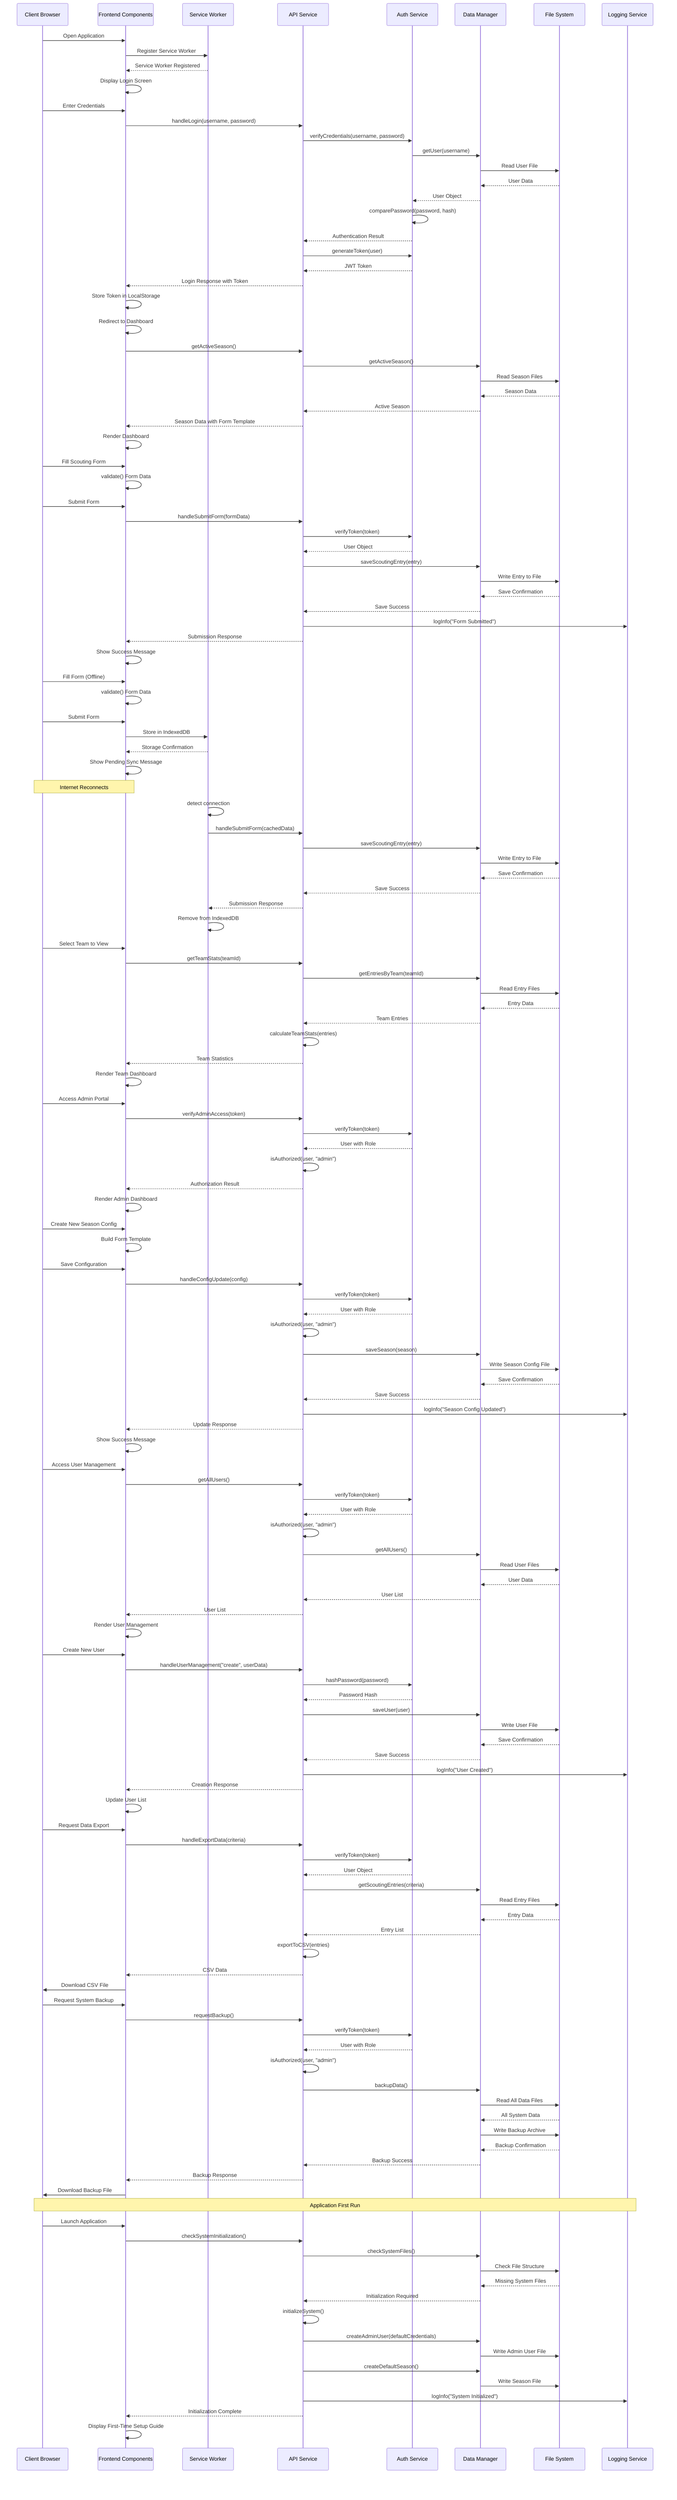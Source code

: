 sequenceDiagram
    participant Client as Client Browser
    participant FE as Frontend Components
    participant SW as Service Worker
    participant API as API Service
    participant Auth as Auth Service
    participant DataMgr as Data Manager
    participant FS as File System
    participant Logger as Logging Service
    
    %% User Authentication Flow
    Client->>FE: Open Application
    FE->>SW: Register Service Worker
    SW-->>FE: Service Worker Registered
    FE->>FE: Display Login Screen
    Client->>FE: Enter Credentials
    FE->>API: handleLogin(username, password)
    API->>Auth: verifyCredentials(username, password)
    Auth->>DataMgr: getUser(username)
    DataMgr->>FS: Read User File
    FS-->>DataMgr: User Data
    DataMgr-->>Auth: User Object
    Auth->>Auth: comparePassword(password, hash)
    Auth-->>API: Authentication Result
    API->>Auth: generateToken(user)
    Auth-->>API: JWT Token
    API-->>FE: Login Response with Token
    FE->>FE: Store Token in LocalStorage
    FE->>FE: Redirect to Dashboard
    
    %% Load Active Season and Form
    FE->>API: getActiveSeason()
    API->>DataMgr: getActiveSeason()
    DataMgr->>FS: Read Season Files
    FS-->>DataMgr: Season Data
    DataMgr-->>API: Active Season
    API-->>FE: Season Data with Form Template
    FE->>FE: Render Dashboard
    
    %% Match Scouting Form Submission
    Client->>FE: Fill Scouting Form
    FE->>FE: validate() Form Data
    Client->>FE: Submit Form
    FE->>API: handleSubmitForm(formData)
    API->>Auth: verifyToken(token)
    Auth-->>API: User Object
    API->>DataMgr: saveScoutingEntry(entry)
    DataMgr->>FS: Write Entry to File
    FS-->>DataMgr: Save Confirmation
    DataMgr-->>API: Save Success
    API->>Logger: logInfo("Form Submitted")
    API-->>FE: Submission Response
    FE->>FE: Show Success Message
    
    %% Offline Submission
    Client->>FE: Fill Form (Offline)
    FE->>FE: validate() Form Data
    Client->>FE: Submit Form
    FE->>SW: Store in IndexedDB
    SW-->>FE: Storage Confirmation
    FE->>FE: Show Pending Sync Message
    Note over Client,FE: Internet Reconnects
    SW->>SW: detect connection
    SW->>API: handleSubmitForm(cachedData)
    API->>DataMgr: saveScoutingEntry(entry)
    DataMgr->>FS: Write Entry to File
    FS-->>DataMgr: Save Confirmation
    DataMgr-->>API: Save Success
    API-->>SW: Submission Response
    SW->>SW: Remove from IndexedDB
    
    %% View Team Performance
    Client->>FE: Select Team to View
    FE->>API: getTeamStats(teamId)
    API->>DataMgr: getEntriesByTeam(teamId)
    DataMgr->>FS: Read Entry Files
    FS-->>DataMgr: Entry Data
    DataMgr-->>API: Team Entries
    API->>API: calculateTeamStats(entries)
    API-->>FE: Team Statistics
    FE->>FE: Render Team Dashboard
    
    %% Admin: Season Configuration
    Client->>FE: Access Admin Portal
    FE->>API: verifyAdminAccess(token)
    API->>Auth: verifyToken(token)
    Auth-->>API: User with Role
    API->>API: isAuthorized(user, "admin")
    API-->>FE: Authorization Result
    FE->>FE: Render Admin Dashboard
    Client->>FE: Create New Season Config
    FE->>FE: Build Form Template
    Client->>FE: Save Configuration
    FE->>API: handleConfigUpdate(config)
    API->>Auth: verifyToken(token)
    Auth-->>API: User with Role
    API->>API: isAuthorized(user, "admin")
    API->>DataMgr: saveSeason(season)
    DataMgr->>FS: Write Season Config File
    FS-->>DataMgr: Save Confirmation
    DataMgr-->>API: Save Success
    API->>Logger: logInfo("Season Config Updated")
    API-->>FE: Update Response
    FE->>FE: Show Success Message
    
    %% Admin: User Management
    Client->>FE: Access User Management
    FE->>API: getAllUsers()
    API->>Auth: verifyToken(token)
    Auth-->>API: User with Role
    API->>API: isAuthorized(user, "admin")
    API->>DataMgr: getAllUsers()
    DataMgr->>FS: Read User Files
    FS-->>DataMgr: User Data
    DataMgr-->>API: User List
    API-->>FE: User List
    FE->>FE: Render User Management
    Client->>FE: Create New User
    FE->>API: handleUserManagement("create", userData)
    API->>Auth: hashPassword(password)
    Auth-->>API: Password Hash
    API->>DataMgr: saveUser(user)
    DataMgr->>FS: Write User File
    FS-->>DataMgr: Save Confirmation
    DataMgr-->>API: Save Success
    API->>Logger: logInfo("User Created")
    API-->>FE: Creation Response
    FE->>FE: Update User List
    
    %% Data Export
    Client->>FE: Request Data Export
    FE->>API: handleExportData(criteria)
    API->>Auth: verifyToken(token)
    Auth-->>API: User Object
    API->>DataMgr: getScoutingEntries(criteria)
    DataMgr->>FS: Read Entry Files
    FS-->>DataMgr: Entry Data
    DataMgr-->>API: Entry List
    API->>API: exportToCSV(entries)
    API-->>FE: CSV Data
    FE->>Client: Download CSV File
    
    %% Data Backup
    Client->>FE: Request System Backup
    FE->>API: requestBackup()
    API->>Auth: verifyToken(token)
    Auth-->>API: User with Role
    API->>API: isAuthorized(user, "admin")
    API->>DataMgr: backupData()
    DataMgr->>FS: Read All Data Files
    FS-->>DataMgr: All System Data
    DataMgr->>FS: Write Backup Archive
    FS-->>DataMgr: Backup Confirmation
    DataMgr-->>API: Backup Success
    API-->>FE: Backup Response
    FE->>Client: Download Backup File
    
    %% System Initialization
    Note over Client,Logger: Application First Run
    Client->>FE: Launch Application
    FE->>API: checkSystemInitialization()
    API->>DataMgr: checkSystemFiles()
    DataMgr->>FS: Check File Structure
    FS-->>DataMgr: Missing System Files
    DataMgr-->>API: Initialization Required
    API->>API: initializeSystem()
    API->>DataMgr: createAdminUser(defaultCredentials)
    DataMgr->>FS: Write Admin User File
    API->>DataMgr: createDefaultSeason()
    DataMgr->>FS: Write Season File
    API->>Logger: logInfo("System Initialized")
    API-->>FE: Initialization Complete
    FE->>FE: Display First-Time Setup Guide